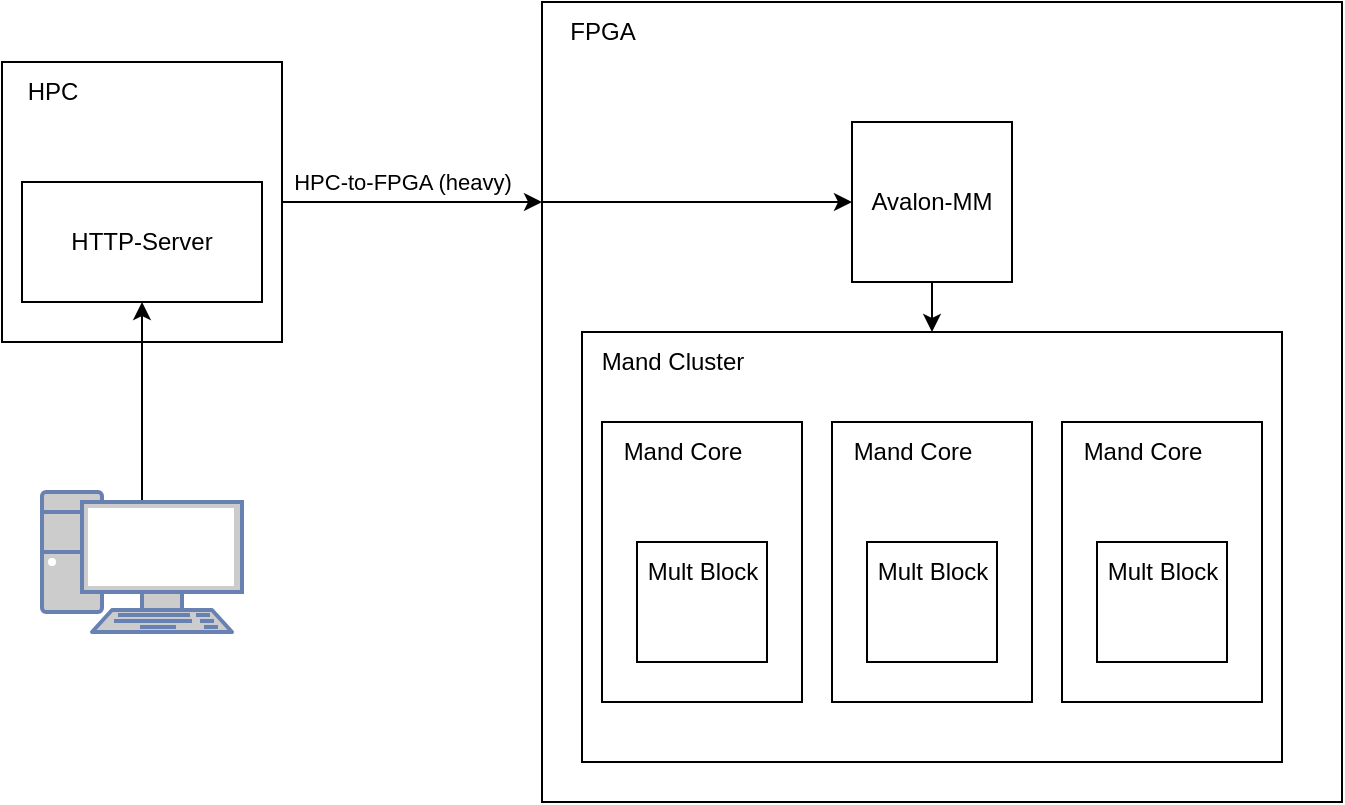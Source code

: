 <mxfile>
    <diagram id="xOiclCjkqKTrYl0JGpKm" name="Page-1">
        <mxGraphModel dx="1097" dy="570" grid="1" gridSize="10" guides="1" tooltips="1" connect="1" arrows="1" fold="1" page="1" pageScale="1" pageWidth="850" pageHeight="1100" math="0" shadow="0">
            <root>
                <mxCell id="0"/>
                <mxCell id="1" parent="0"/>
                <mxCell id="3" value="" style="whiteSpace=wrap;html=1;aspect=fixed;" vertex="1" parent="1">
                    <mxGeometry x="390" y="210" width="400" height="400" as="geometry"/>
                </mxCell>
                <mxCell id="4" style="edgeStyle=none;html=1;exitX=1;exitY=0.5;exitDx=0;exitDy=0;entryX=0;entryY=0.25;entryDx=0;entryDy=0;" edge="1" parent="1" source="2" target="3">
                    <mxGeometry relative="1" as="geometry"/>
                </mxCell>
                <mxCell id="7" value="HPC-to-FPGA (heavy)" style="edgeLabel;html=1;align=center;verticalAlign=middle;resizable=0;points=[];" vertex="1" connectable="0" parent="4">
                    <mxGeometry x="-0.216" y="3" relative="1" as="geometry">
                        <mxPoint x="9" y="-7" as="offset"/>
                    </mxGeometry>
                </mxCell>
                <mxCell id="2" value="" style="whiteSpace=wrap;html=1;aspect=fixed;" vertex="1" parent="1">
                    <mxGeometry x="120" y="240" width="140" height="140" as="geometry"/>
                </mxCell>
                <mxCell id="9" style="edgeStyle=none;html=1;exitX=0;exitY=0.25;exitDx=0;exitDy=0;entryX=0;entryY=0.5;entryDx=0;entryDy=0;" edge="1" parent="1" source="3" target="8">
                    <mxGeometry relative="1" as="geometry"/>
                </mxCell>
                <mxCell id="5" value="HPC" style="text;html=1;align=center;verticalAlign=middle;resizable=0;points=[];autosize=1;strokeColor=none;fillColor=none;" vertex="1" parent="1">
                    <mxGeometry x="120" y="240" width="50" height="30" as="geometry"/>
                </mxCell>
                <mxCell id="13" style="edgeStyle=none;html=1;exitX=0.5;exitY=1;exitDx=0;exitDy=0;entryX=0.5;entryY=0;entryDx=0;entryDy=0;" edge="1" parent="1" source="8" target="11">
                    <mxGeometry relative="1" as="geometry"/>
                </mxCell>
                <mxCell id="8" value="Avalon-MM" style="whiteSpace=wrap;html=1;aspect=fixed;" vertex="1" parent="1">
                    <mxGeometry x="545" y="270" width="80" height="80" as="geometry"/>
                </mxCell>
                <mxCell id="10" value="FPGA" style="text;html=1;align=center;verticalAlign=middle;resizable=0;points=[];autosize=1;strokeColor=none;fillColor=none;" vertex="1" parent="1">
                    <mxGeometry x="390" y="210" width="60" height="30" as="geometry"/>
                </mxCell>
                <mxCell id="11" value="" style="whiteSpace=wrap;html=1;" vertex="1" parent="1">
                    <mxGeometry x="410" y="375" width="350" height="215" as="geometry"/>
                </mxCell>
                <mxCell id="12" value="Mand Cluster" style="text;html=1;align=center;verticalAlign=middle;resizable=0;points=[];autosize=1;strokeColor=none;fillColor=none;" vertex="1" parent="1">
                    <mxGeometry x="410" y="375" width="90" height="30" as="geometry"/>
                </mxCell>
                <mxCell id="18" value="" style="group" vertex="1" connectable="0" parent="1">
                    <mxGeometry x="420" y="420" width="100" height="140" as="geometry"/>
                </mxCell>
                <mxCell id="14" value="" style="whiteSpace=wrap;html=1;" vertex="1" parent="18">
                    <mxGeometry width="100" height="140" as="geometry"/>
                </mxCell>
                <mxCell id="15" value="" style="whiteSpace=wrap;html=1;" vertex="1" parent="18">
                    <mxGeometry x="17.5" y="60" width="65" height="60" as="geometry"/>
                </mxCell>
                <mxCell id="16" value="Mand Core" style="text;html=1;align=center;verticalAlign=middle;resizable=0;points=[];autosize=1;strokeColor=none;fillColor=none;" vertex="1" parent="18">
                    <mxGeometry width="80" height="30" as="geometry"/>
                </mxCell>
                <mxCell id="17" value="Mult Block" style="text;html=1;align=center;verticalAlign=middle;resizable=0;points=[];autosize=1;strokeColor=none;fillColor=none;" vertex="1" parent="18">
                    <mxGeometry x="10" y="60" width="80" height="30" as="geometry"/>
                </mxCell>
                <mxCell id="19" value="" style="group" vertex="1" connectable="0" parent="1">
                    <mxGeometry x="535" y="420" width="100" height="140" as="geometry"/>
                </mxCell>
                <mxCell id="20" value="" style="whiteSpace=wrap;html=1;" vertex="1" parent="19">
                    <mxGeometry width="100" height="140" as="geometry"/>
                </mxCell>
                <mxCell id="21" value="" style="whiteSpace=wrap;html=1;" vertex="1" parent="19">
                    <mxGeometry x="17.5" y="60" width="65" height="60" as="geometry"/>
                </mxCell>
                <mxCell id="22" value="Mand Core" style="text;html=1;align=center;verticalAlign=middle;resizable=0;points=[];autosize=1;strokeColor=none;fillColor=none;" vertex="1" parent="19">
                    <mxGeometry width="80" height="30" as="geometry"/>
                </mxCell>
                <mxCell id="23" value="Mult Block" style="text;html=1;align=center;verticalAlign=middle;resizable=0;points=[];autosize=1;strokeColor=none;fillColor=none;" vertex="1" parent="19">
                    <mxGeometry x="10" y="60" width="80" height="30" as="geometry"/>
                </mxCell>
                <mxCell id="24" value="" style="group" vertex="1" connectable="0" parent="1">
                    <mxGeometry x="650" y="420" width="100" height="140" as="geometry"/>
                </mxCell>
                <mxCell id="25" value="" style="whiteSpace=wrap;html=1;" vertex="1" parent="24">
                    <mxGeometry width="100" height="140" as="geometry"/>
                </mxCell>
                <mxCell id="26" value="" style="whiteSpace=wrap;html=1;" vertex="1" parent="24">
                    <mxGeometry x="17.5" y="60" width="65" height="60" as="geometry"/>
                </mxCell>
                <mxCell id="27" value="Mand Core" style="text;html=1;align=center;verticalAlign=middle;resizable=0;points=[];autosize=1;strokeColor=none;fillColor=none;" vertex="1" parent="24">
                    <mxGeometry width="80" height="30" as="geometry"/>
                </mxCell>
                <mxCell id="28" value="Mult Block" style="text;html=1;align=center;verticalAlign=middle;resizable=0;points=[];autosize=1;strokeColor=none;fillColor=none;" vertex="1" parent="24">
                    <mxGeometry x="10" y="60" width="80" height="30" as="geometry"/>
                </mxCell>
                <mxCell id="30" value="HTTP-Server" style="whiteSpace=wrap;html=1;" vertex="1" parent="1">
                    <mxGeometry x="130" y="300" width="120" height="60" as="geometry"/>
                </mxCell>
                <mxCell id="32" style="edgeStyle=none;html=1;exitX=0.5;exitY=0.07;exitDx=0;exitDy=0;exitPerimeter=0;entryX=0.5;entryY=1;entryDx=0;entryDy=0;" edge="1" parent="1" source="31" target="30">
                    <mxGeometry relative="1" as="geometry"/>
                </mxCell>
                <mxCell id="31" value="" style="fontColor=#0066CC;verticalAlign=top;verticalLabelPosition=bottom;labelPosition=center;align=center;html=1;outlineConnect=0;fillColor=#CCCCCC;strokeColor=#6881B3;gradientColor=none;gradientDirection=north;strokeWidth=2;shape=mxgraph.networks.pc;" vertex="1" parent="1">
                    <mxGeometry x="140" y="455" width="100" height="70" as="geometry"/>
                </mxCell>
            </root>
        </mxGraphModel>
    </diagram>
</mxfile>